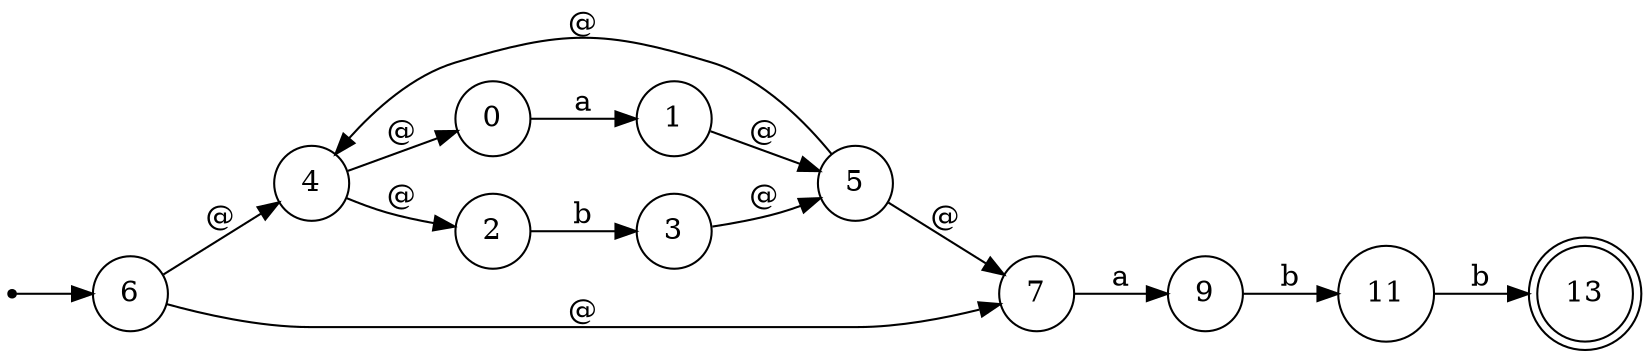 digraph finite_state_machine {
rankdir=LR;
node [shape = point ]; qi;
node [shape = doublecircle];13;
node [shape = circle];
qi -> 6;
0 -> 1[ label = "a" ];
1 -> 5[ label = "@" ];
2 -> 3[ label = "b" ];
3 -> 5[ label = "@" ];
4 -> 0[ label = "@" ];
4 -> 2[ label = "@" ];
5 -> 7[ label = "@" ];
5 -> 4[ label = "@" ];
6 -> 4[ label = "@" ];
6 -> 7[ label = "@" ];
7 -> 9[ label = "a" ];
9 -> 11[ label = "b" ];
11 -> 13[ label = "b" ];
}

